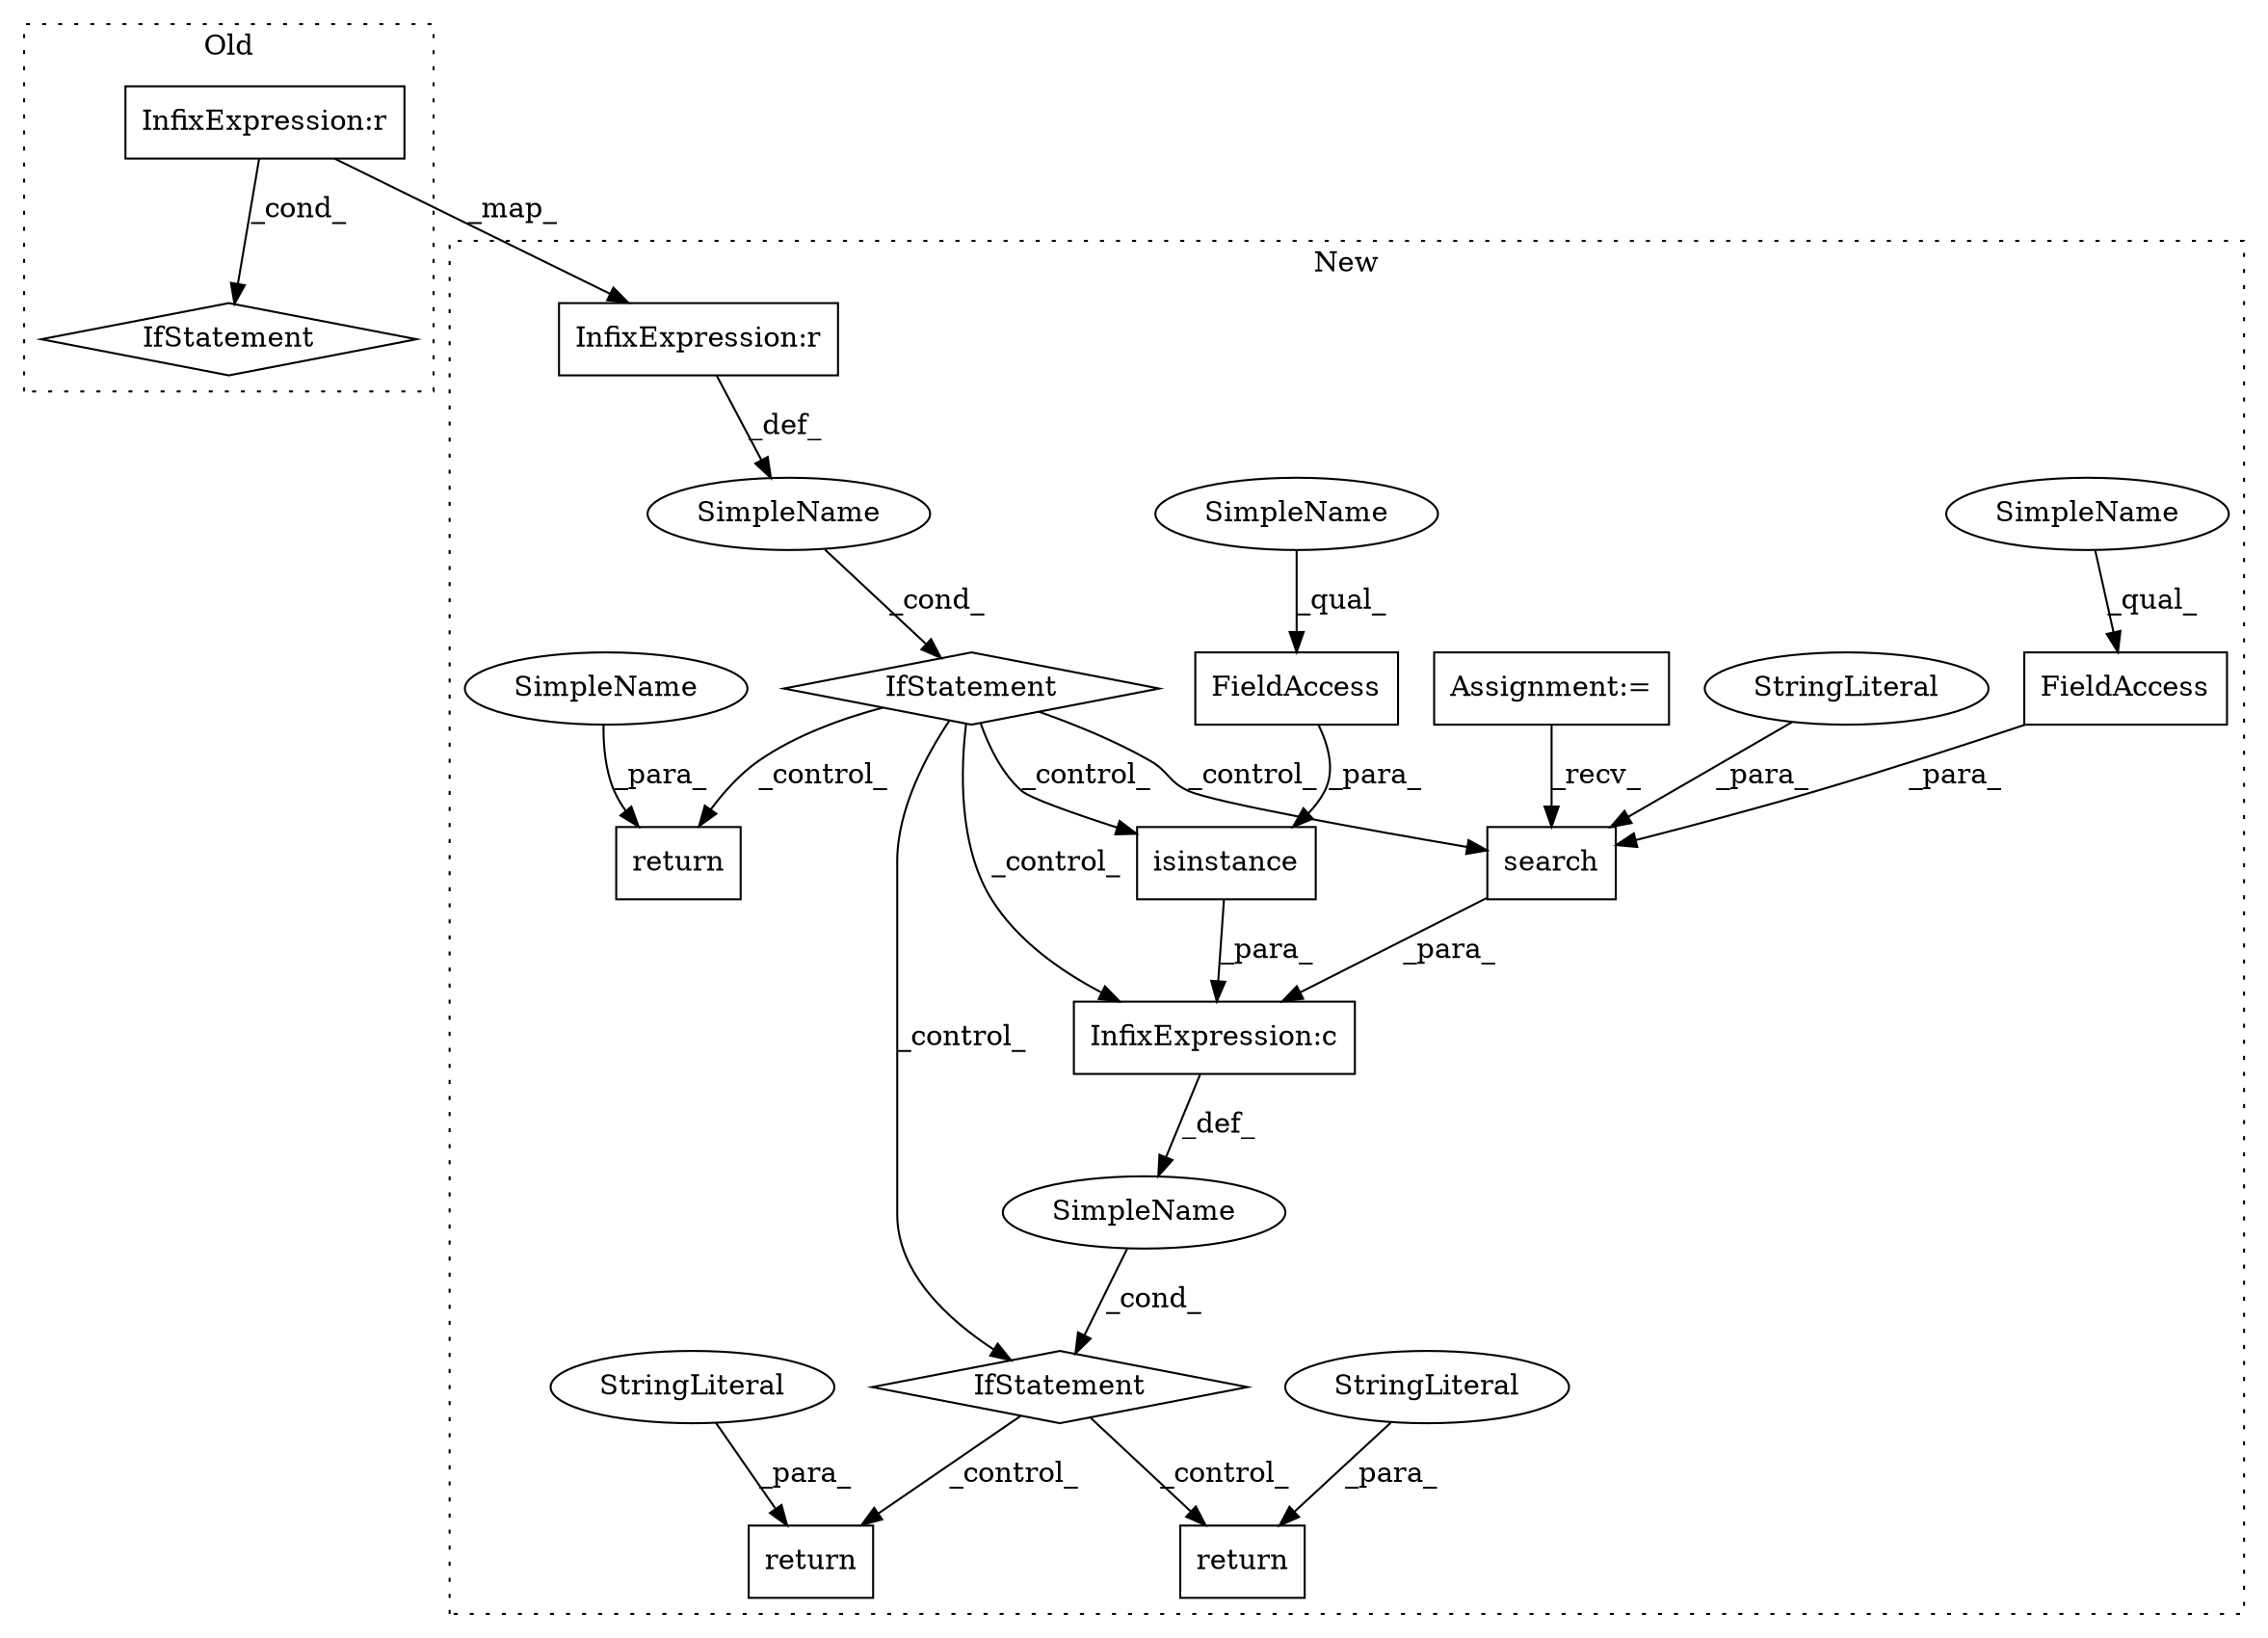 digraph G {
subgraph cluster0 {
1 [label="IfStatement" a="25" s="10062" l="3" shape="diamond"];
11 [label="InfixExpression:r" a="27" s="10053" l="4" shape="box"];
label = "Old";
style="dotted";
}
subgraph cluster1 {
2 [label="search" a="32" s="10161,10187" l="7,1" shape="box"];
3 [label="StringLiteral" a="45" s="10168" l="8" shape="ellipse"];
4 [label="Assignment:=" a="7" s="10052" l="2" shape="box"];
5 [label="IfStatement" a="25" s="10121,10188" l="4,2" shape="diamond"];
6 [label="SimpleName" a="42" s="" l="" shape="ellipse"];
7 [label="IfStatement" a="25" s="10060,10082" l="4,2" shape="diamond"];
8 [label="InfixExpression:c" a="27" s="10154" l="4" shape="box"];
9 [label="SimpleName" a="42" s="" l="" shape="ellipse"];
10 [label="return" a="41" s="10198" l="7" shape="box"];
12 [label="InfixExpression:r" a="27" s="10074" l="4" shape="box"];
13 [label="FieldAccess" a="22" s="10177" l="10" shape="box"];
14 [label="FieldAccess" a="22" s="10136" l="10" shape="box"];
15 [label="return" a="41" s="10092" l="7" shape="box"];
16 [label="isinstance" a="32" s="10125,10153" l="11,1" shape="box"];
17 [label="StringLiteral" a="45" s="10205" l="8" shape="ellipse"];
18 [label="return" a="41" s="10225" l="7" shape="box"];
19 [label="StringLiteral" a="45" s="10232" l="4" shape="ellipse"];
20 [label="SimpleName" a="42" s="10099" l="4" shape="ellipse"];
21 [label="SimpleName" a="42" s="10136" l="4" shape="ellipse"];
22 [label="SimpleName" a="42" s="10177" l="4" shape="ellipse"];
label = "New";
style="dotted";
}
2 -> 8 [label="_para_"];
3 -> 2 [label="_para_"];
4 -> 2 [label="_recv_"];
5 -> 10 [label="_control_"];
5 -> 18 [label="_control_"];
6 -> 7 [label="_cond_"];
7 -> 15 [label="_control_"];
7 -> 5 [label="_control_"];
7 -> 8 [label="_control_"];
7 -> 2 [label="_control_"];
7 -> 16 [label="_control_"];
8 -> 9 [label="_def_"];
9 -> 5 [label="_cond_"];
11 -> 12 [label="_map_"];
11 -> 1 [label="_cond_"];
12 -> 6 [label="_def_"];
13 -> 2 [label="_para_"];
14 -> 16 [label="_para_"];
16 -> 8 [label="_para_"];
17 -> 10 [label="_para_"];
19 -> 18 [label="_para_"];
20 -> 15 [label="_para_"];
21 -> 14 [label="_qual_"];
22 -> 13 [label="_qual_"];
}
